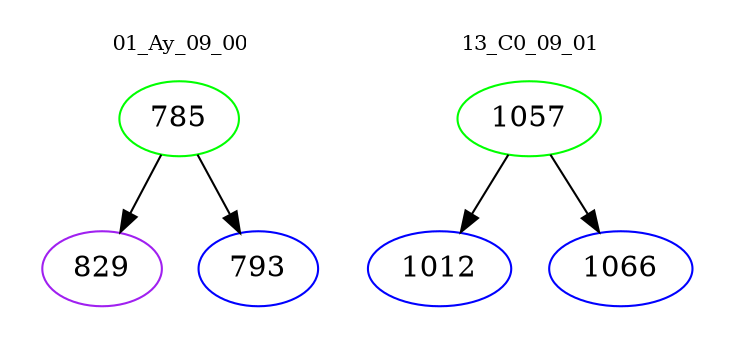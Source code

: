 digraph{
subgraph cluster_0 {
color = white
label = "01_Ay_09_00";
fontsize=10;
T0_785 [label="785", color="green"]
T0_785 -> T0_829 [color="black"]
T0_829 [label="829", color="purple"]
T0_785 -> T0_793 [color="black"]
T0_793 [label="793", color="blue"]
}
subgraph cluster_1 {
color = white
label = "13_C0_09_01";
fontsize=10;
T1_1057 [label="1057", color="green"]
T1_1057 -> T1_1012 [color="black"]
T1_1012 [label="1012", color="blue"]
T1_1057 -> T1_1066 [color="black"]
T1_1066 [label="1066", color="blue"]
}
}
